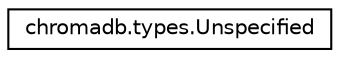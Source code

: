 digraph "Graphical Class Hierarchy"
{
 // LATEX_PDF_SIZE
  edge [fontname="Helvetica",fontsize="10",labelfontname="Helvetica",labelfontsize="10"];
  node [fontname="Helvetica",fontsize="10",shape=record];
  rankdir="LR";
  Node0 [label="chromadb.types.Unspecified",height=0.2,width=0.4,color="black", fillcolor="white", style="filled",URL="$classchromadb_1_1types_1_1Unspecified.html",tooltip=" "];
}
